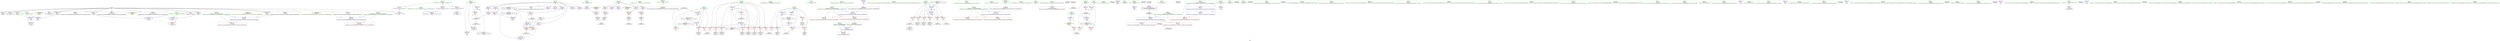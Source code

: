 digraph "SVFG" {
	label="SVFG";

	Node0x5588e68b7b00 [shape=record,color=grey,label="{NodeID: 0\nNullPtr}"];
	Node0x5588e68b7b00 -> Node0x5588e68da860[style=solid];
	Node0x5588e68b7b00 -> Node0x5588e68da960[style=solid];
	Node0x5588e68b7b00 -> Node0x5588e68daa30[style=solid];
	Node0x5588e68b7b00 -> Node0x5588e68dab00[style=solid];
	Node0x5588e68b7b00 -> Node0x5588e68dabd0[style=solid];
	Node0x5588e68b7b00 -> Node0x5588e68daca0[style=solid];
	Node0x5588e68b7b00 -> Node0x5588e68dad70[style=solid];
	Node0x5588e68b7b00 -> Node0x5588e68dae40[style=solid];
	Node0x5588e68b7b00 -> Node0x5588e68daf10[style=solid];
	Node0x5588e68b7b00 -> Node0x5588e68dafe0[style=solid];
	Node0x5588e68b7b00 -> Node0x5588e68db0b0[style=solid];
	Node0x5588e68b7b00 -> Node0x5588e68db180[style=solid];
	Node0x5588e68b7b00 -> Node0x5588e68db250[style=solid];
	Node0x5588e68b7b00 -> Node0x5588e68db320[style=solid];
	Node0x5588e68b7b00 -> Node0x5588e68e1880[style=solid];
	Node0x5588e68dbd40 [shape=record,color=blue,label="{NodeID: 194\n65\<--16\nans\<--\nmain\n}"];
	Node0x5588e68dbd40 -> Node0x5588e68df400[style=dashed];
	Node0x5588e68dbd40 -> Node0x5588e68df4d0[style=dashed];
	Node0x5588e68dbd40 -> Node0x5588e68dc490[style=dashed];
	Node0x5588e68dbd40 -> Node0x5588e68f9330[style=dashed];
	Node0x5588e68d84b0 [shape=record,color=purple,label="{NodeID: 111\n159\<--8\narrayidx25\<--text\nmain\n}"];
	Node0x5588e68d84b0 -> Node0x5588e68e0850[style=solid];
	Node0x5588e68d6ff0 [shape=record,color=green,label="{NodeID: 28\n36\<--37\n__cxx_global_var_init\<--__cxx_global_var_init_field_insensitive\n}"];
	Node0x5588e68e1bb0 [shape=record,color=black,label="{NodeID: 388\n322 = PHI(81, )\n0th arg _ZStplIcSt11char_traitsIcESaIcEENSt7__cxx1112basic_stringIT_T0_T1_EEPKS5_RKS8_ }"];
	Node0x5588e68e9e70 [shape=record,color=grey,label="{NodeID: 305\n189 = Binary(188, 89, )\n}"];
	Node0x5588e68e9e70 -> Node0x5588e68dc220[style=solid];
	Node0x5588e68def20 [shape=record,color=red,label="{NodeID: 139\n110\<--18\n\<--L\nmain\n}"];
	Node0x5588e68def20 -> Node0x5588e68e99f0[style=solid];
	Node0x5588e68d98b0 [shape=record,color=green,label="{NodeID: 56\n279\<--280\n_ZNSolsEPFRSoS_E\<--_ZNSolsEPFRSoS_E_field_insensitive\n}"];
	Node0x5588e68f9830 [shape=record,color=black,label="{NodeID: 333\nMR_12V_2 = PHI(MR_12V_4, MR_12V_1, )\npts\{68 \}\n}"];
	Node0x5588e68f9830 -> Node0x5588e68dbe10[style=dashed];
	Node0x5588e68e05e0 [shape=record,color=red,label="{NodeID: 167\n105\<--104\n\<--arrayidx3\nmain\n}"];
	Node0x5588e68e05e0 -> Node0x5588e68db930[style=solid];
	Node0x5588e68db180 [shape=record,color=black,label="{NodeID: 84\n371\<--3\n\<--dummyVal\n_ZStplIcSt11char_traitsIcESaIcEENSt7__cxx1112basic_stringIT_T0_T1_EEPKS5_RKS8_\n}"];
	Node0x5588e68db180 -> Node0x5588e68e3eb0[style=solid];
	Node0x5588e68bcf30 [shape=record,color=green,label="{NodeID: 1\n7\<--1\n__dso_handle\<--dummyObj\nGlob }"];
	Node0x5588e68dbe10 [shape=record,color=blue,label="{NodeID: 195\n67\<--16\ni\<--\nmain\n}"];
	Node0x5588e68dbe10 -> Node0x5588e68df5a0[style=dashed];
	Node0x5588e68dbe10 -> Node0x5588e68df670[style=dashed];
	Node0x5588e68dbe10 -> Node0x5588e68df740[style=dashed];
	Node0x5588e68dbe10 -> Node0x5588e68df810[style=dashed];
	Node0x5588e68dbe10 -> Node0x5588e68df8e0[style=dashed];
	Node0x5588e68dbe10 -> Node0x5588e68df9b0[style=dashed];
	Node0x5588e68dbe10 -> Node0x5588e68dfa80[style=dashed];
	Node0x5588e68dbe10 -> Node0x5588e68dfb50[style=dashed];
	Node0x5588e68dbe10 -> Node0x5588e68dfc20[style=dashed];
	Node0x5588e68dbe10 -> Node0x5588e68dc560[style=dashed];
	Node0x5588e68dbe10 -> Node0x5588e68f9830[style=dashed];
	Node0x5588e68d8580 [shape=record,color=purple,label="{NodeID: 112\n98\<--10\narrayidx\<--str\nmain\n}"];
	Node0x5588e68d7080 [shape=record,color=green,label="{NodeID: 29\n40\<--41\n_ZNSt8ios_base4InitC1Ev\<--_ZNSt8ios_base4InitC1Ev_field_insensitive\n}"];
	Node0x5588e68e1fc0 [shape=record,color=black,label="{NodeID: 389\n323 = PHI(241, )\n1st arg _ZStplIcSt11char_traitsIcESaIcEENSt7__cxx1112basic_stringIT_T0_T1_EEPKS5_RKS8_ }"];
	Node0x5588e68e1fc0 -> Node0x5588e68dca40[style=solid];
	Node0x5588e68e9ff0 [shape=record,color=grey,label="{NodeID: 306\n168 = cmp(166, 167, )\n}"];
	Node0x5588e68deff0 [shape=record,color=red,label="{NodeID: 140\n113\<--18\n\<--L\nmain\n}"];
	Node0x5588e68deff0 -> Node0x5588e68dba00[style=solid];
	Node0x5588e68d99b0 [shape=record,color=green,label="{NodeID: 57\n283\<--284\n_ZNSt7__cxx1119basic_ostringstreamIcSt11char_traitsIcESaIcEED1Ev\<--_ZNSt7__cxx1119basic_ostringstreamIcSt11char_traitsIcESaIcEED1Ev_field_insensitive\n}"];
	Node0x5588e68fa540 [shape=record,color=black,label="{NodeID: 334\nMR_14V_2 = PHI(MR_14V_3, MR_14V_1, )\npts\{70 \}\n}"];
	Node0x5588e68fa540 -> Node0x5588e68dbfb0[style=dashed];
	Node0x5588e68fa540 -> Node0x5588e68fa540[style=dashed];
	Node0x5588e68e06b0 [shape=record,color=red,label="{NodeID: 168\n135\<--134\n\<--arrayidx12\nmain\n}"];
	Node0x5588e68e06b0 -> Node0x5588e68d88a0[style=solid];
	Node0x5588e68db250 [shape=record,color=black,label="{NodeID: 85\n380\<--3\nlpad.val\<--dummyVal\n_ZStplIcSt11char_traitsIcESaIcEENSt7__cxx1112basic_stringIT_T0_T1_EEPKS5_RKS8_\n}"];
	Node0x5588e68bcfc0 [shape=record,color=green,label="{NodeID: 2\n16\<--1\n\<--dummyObj\nCan only get source location for instruction, argument, global var or function.}"];
	Node0x5588e68dbee0 [shape=record,color=blue,label="{NodeID: 196\n143\<--89\narrayidx17\<--\nmain\n}"];
	Node0x5588e68dbee0 -> Node0x5588e68f7030[style=dashed];
	Node0x5588e68d8650 [shape=record,color=purple,label="{NodeID: 113\n104\<--10\narrayidx3\<--str\nmain\n}"];
	Node0x5588e68d8650 -> Node0x5588e68e05e0[style=solid];
	Node0x5588e68d7110 [shape=record,color=green,label="{NodeID: 30\n46\<--47\n__cxa_atexit\<--__cxa_atexit_field_insensitive\n}"];
	Node0x5588e68e20d0 [shape=record,color=black,label="{NodeID: 390\n324 = PHI(79, )\n2nd arg _ZStplIcSt11char_traitsIcESaIcEENSt7__cxx1112basic_stringIT_T0_T1_EEPKS5_RKS8_ }"];
	Node0x5588e68e20d0 -> Node0x5588e68dcb10[style=solid];
	Node0x5588e68ea170 [shape=record,color=grey,label="{NodeID: 307\n130 = cmp(128, 129, )\n}"];
	Node0x5588e68df0c0 [shape=record,color=red,label="{NodeID: 141\n129\<--18\n\<--L\nmain\n}"];
	Node0x5588e68df0c0 -> Node0x5588e68ea170[style=solid];
	Node0x5588e68d9ab0 [shape=record,color=green,label="{NodeID: 58\n312\<--313\n__gxx_personality_v0\<--__gxx_personality_v0_field_insensitive\n}"];
	Node0x5588e68fa630 [shape=record,color=black,label="{NodeID: 335\nMR_16V_2 = PHI(MR_16V_3, MR_16V_1, )\npts\{72 \}\n}"];
	Node0x5588e68fa630 -> Node0x5588e68f6b30[style=dashed];
	Node0x5588e68fa630 -> Node0x5588e68fa630[style=dashed];
	Node0x5588e68e0780 [shape=record,color=red,label="{NodeID: 169\n155\<--154\n\<--arrayidx22\nmain\n}"];
	Node0x5588e68e0780 -> Node0x5588e68d8b10[style=solid];
	Node0x5588e68db320 [shape=record,color=black,label="{NodeID: 86\n381\<--3\nlpad.val6\<--dummyVal\n_ZStplIcSt11char_traitsIcESaIcEENSt7__cxx1112basic_stringIT_T0_T1_EEPKS5_RKS8_\n}"];
	Node0x5588e68bd050 [shape=record,color=green,label="{NodeID: 3\n20\<--1\n.str\<--dummyObj\nGlob }"];
	Node0x5588e68dbfb0 [shape=record,color=blue,label="{NodeID: 197\n69\<--89\nj\<--\nmain\n}"];
	Node0x5588e68dbfb0 -> Node0x5588e68dfcf0[style=dashed];
	Node0x5588e68dbfb0 -> Node0x5588e68dfdc0[style=dashed];
	Node0x5588e68dbfb0 -> Node0x5588e68dfe90[style=dashed];
	Node0x5588e68dbfb0 -> Node0x5588e68dff60[style=dashed];
	Node0x5588e68dbfb0 -> Node0x5588e68e0030[style=dashed];
	Node0x5588e68dbfb0 -> Node0x5588e68e0100[style=dashed];
	Node0x5588e68dbfb0 -> Node0x5588e68dbfb0[style=dashed];
	Node0x5588e68dbfb0 -> Node0x5588e68dc3c0[style=dashed];
	Node0x5588e68dbfb0 -> Node0x5588e68fa540[style=dashed];
	Node0x5588e68d8720 [shape=record,color=purple,label="{NodeID: 114\n115\<--10\narrayidx6\<--str\nmain\n}"];
	Node0x5588e68d71a0 [shape=record,color=green,label="{NodeID: 31\n45\<--51\n_ZNSt8ios_base4InitD1Ev\<--_ZNSt8ios_base4InitD1Ev_field_insensitive\n}"];
	Node0x5588e68d71a0 -> Node0x5588e68db5c0[style=solid];
	Node0x5588e68e2900 [shape=record,color=black,label="{NodeID: 391\n85 = PHI()\n}"];
	Node0x5588e68ea2f0 [shape=record,color=grey,label="{NodeID: 308\n238 = cmp(235, 239, )\n}"];
	Node0x5588e68df190 [shape=record,color=red,label="{NodeID: 142\n91\<--63\n\<--t\nmain\n}"];
	Node0x5588e68df190 -> Node0x5588e68ea5f0[style=solid];
	Node0x5588e68d9bb0 [shape=record,color=green,label="{NodeID: 59\n325\<--326\n__lhs.addr\<--__lhs.addr_field_insensitive\n_ZStplIcSt11char_traitsIcESaIcEENSt7__cxx1112basic_stringIT_T0_T1_EEPKS5_RKS8_\n}"];
	Node0x5588e68d9bb0 -> Node0x5588e68e0c60[style=solid];
	Node0x5588e68d9bb0 -> Node0x5588e68e0d30[style=solid];
	Node0x5588e68d9bb0 -> Node0x5588e68dca40[style=solid];
	Node0x5588e68fab30 [shape=record,color=black,label="{NodeID: 336\nMR_26V_2 = PHI(MR_26V_3, MR_26V_1, )\npts\{140000 \}\n}"];
	Node0x5588e68fab30 -> Node0x5588e68dbee0[style=dashed];
	Node0x5588e68fab30 -> Node0x5588e68f7030[style=dashed];
	Node0x5588e68fab30 -> Node0x5588e68fab30[style=dashed];
	Node0x5588e68e0850 [shape=record,color=red,label="{NodeID: 170\n160\<--159\n\<--arrayidx25\nmain\n}"];
	Node0x5588e68e0850 -> Node0x5588e68d8cb0[style=solid];
	Node0x5588e68db3f0 [shape=record,color=black,label="{NodeID: 87\n13\<--12\n\<--dp\nCan only get source location for instruction, argument, global var or function.}"];
	Node0x5588e68bd0e0 [shape=record,color=green,label="{NodeID: 4\n22\<--1\n.str.1\<--dummyObj\nGlob }"];
	Node0x5588e68dc080 [shape=record,color=blue,label="{NodeID: 198\n71\<--16\nk\<--\nmain\n}"];
	Node0x5588e68dc080 -> Node0x5588e68e01d0[style=dashed];
	Node0x5588e68dc080 -> Node0x5588e68e02a0[style=dashed];
	Node0x5588e68dc080 -> Node0x5588e68e0370[style=dashed];
	Node0x5588e68dc080 -> Node0x5588e68dc220[style=dashed];
	Node0x5588e68dc080 -> Node0x5588e68f6b30[style=dashed];
	Node0x5588e68ddbc0 [shape=record,color=purple,label="{NodeID: 115\n134\<--10\narrayidx12\<--str\nmain\n}"];
	Node0x5588e68ddbc0 -> Node0x5588e68e06b0[style=solid];
	Node0x5588e68d72a0 [shape=record,color=green,label="{NodeID: 32\n58\<--59\nmain\<--main_field_insensitive\n}"];
	Node0x5588e68e2a00 [shape=record,color=black,label="{NodeID: 392\n117 = PHI()\n}"];
	Node0x5588e68ea470 [shape=record,color=grey,label="{NodeID: 309\n137 = cmp(136, 138, )\n}"];
	Node0x5588e68df260 [shape=record,color=red,label="{NodeID: 143\n269\<--63\n\<--t\nmain\n}"];
	Node0x5588e68d9c80 [shape=record,color=green,label="{NodeID: 60\n327\<--328\n__rhs.addr\<--__rhs.addr_field_insensitive\n_ZStplIcSt11char_traitsIcESaIcEENSt7__cxx1112basic_stringIT_T0_T1_EEPKS5_RKS8_\n}"];
	Node0x5588e68d9c80 -> Node0x5588e68e0e00[style=solid];
	Node0x5588e68d9c80 -> Node0x5588e68e0ed0[style=solid];
	Node0x5588e68d9c80 -> Node0x5588e68dcb10[style=solid];
	Node0x5588e68fb030 [shape=record,color=yellow,style=double,label="{NodeID: 337\n2V_1 = ENCHI(MR_2V_0)\npts\{17 \}\nFun[main]}"];
	Node0x5588e68fb030 -> Node0x5588e68decb0[style=dashed];
	Node0x5588e68e0920 [shape=record,color=red,label="{NodeID: 171\n177\<--176\n\<--arrayidx35\nmain\n}"];
	Node0x5588e68e0920 -> Node0x5588e68e9b70[style=solid];
	Node0x5588e68db4f0 [shape=record,color=black,label="{NodeID: 88\n60\<--16\nmain_ret\<--\nmain\n}"];
	Node0x5588e68bc6e0 [shape=record,color=green,label="{NodeID: 5\n24\<--1\n.str.2\<--dummyObj\nGlob }"];
	Node0x5588e68dc150 [shape=record,color=blue,label="{NodeID: 199\n183\<--185\narrayidx39\<--add\nmain\n}"];
	Node0x5588e68dc150 -> Node0x5588e68e0920[style=dashed];
	Node0x5588e68dc150 -> Node0x5588e68e09f0[style=dashed];
	Node0x5588e68dc150 -> Node0x5588e68e0ac0[style=dashed];
	Node0x5588e68dc150 -> Node0x5588e68dc150[style=dashed];
	Node0x5588e68dc150 -> Node0x5588e68dc2f0[style=dashed];
	Node0x5588e68ddc50 [shape=record,color=purple,label="{NodeID: 116\n154\<--10\narrayidx22\<--str\nmain\n}"];
	Node0x5588e68ddc50 -> Node0x5588e68e0780[style=solid];
	Node0x5588e68d73a0 [shape=record,color=green,label="{NodeID: 33\n61\<--62\nretval\<--retval_field_insensitive\nmain\n}"];
	Node0x5588e68d73a0 -> Node0x5588e68e1980[style=solid];
	Node0x5588e68e2b00 [shape=record,color=black,label="{NodeID: 393\n43 = PHI()\n}"];
	Node0x5588e68ea5f0 [shape=record,color=grey,label="{NodeID: 310\n93 = cmp(91, 92, )\n}"];
	Node0x5588e68df330 [shape=record,color=red,label="{NodeID: 144\n286\<--63\n\<--t\nmain\n}"];
	Node0x5588e68df330 -> Node0x5588e68e93f0[style=solid];
	Node0x5588e68d9d50 [shape=record,color=green,label="{NodeID: 61\n329\<--330\n__len\<--__len_field_insensitive\n_ZStplIcSt11char_traitsIcESaIcEENSt7__cxx1112basic_stringIT_T0_T1_EEPKS5_RKS8_\n}"];
	Node0x5588e68d9d50 -> Node0x5588e68e0fa0[style=solid];
	Node0x5588e68d9d50 -> Node0x5588e68e1070[style=solid];
	Node0x5588e68d9d50 -> Node0x5588e68e3b70[style=solid];
	Node0x5588e68e09f0 [shape=record,color=red,label="{NodeID: 172\n184\<--183\n\<--arrayidx39\nmain\n}"];
	Node0x5588e68e09f0 -> Node0x5588e68e9b70[style=solid];
	Node0x5588e68db5c0 [shape=record,color=black,label="{NodeID: 89\n44\<--45\n\<--_ZNSt8ios_base4InitD1Ev\nCan only get source location for instruction, argument, global var or function.}"];
	Node0x5588e68bc770 [shape=record,color=green,label="{NodeID: 6\n26\<--1\n_ZSt4cout\<--dummyObj\nGlob }"];
	Node0x5588e68dc220 [shape=record,color=blue,label="{NodeID: 200\n71\<--189\nk\<--inc40\nmain\n}"];
	Node0x5588e68dc220 -> Node0x5588e68e01d0[style=dashed];
	Node0x5588e68dc220 -> Node0x5588e68e02a0[style=dashed];
	Node0x5588e68dc220 -> Node0x5588e68e0370[style=dashed];
	Node0x5588e68dc220 -> Node0x5588e68dc220[style=dashed];
	Node0x5588e68dc220 -> Node0x5588e68f6b30[style=dashed];
	Node0x5588e68ddce0 [shape=record,color=purple,label="{NodeID: 117\n142\<--12\narrayidx16\<--dp\nmain\n}"];
	Node0x5588e68d7470 [shape=record,color=green,label="{NodeID: 34\n63\<--64\nt\<--t_field_insensitive\nmain\n}"];
	Node0x5588e68d7470 -> Node0x5588e68df190[style=solid];
	Node0x5588e68d7470 -> Node0x5588e68df260[style=solid];
	Node0x5588e68d7470 -> Node0x5588e68df330[style=solid];
	Node0x5588e68d7470 -> Node0x5588e68e1a50[style=solid];
	Node0x5588e68d7470 -> Node0x5588e68dc970[style=solid];
	Node0x5588e68e2c00 [shape=record,color=black,label="{NodeID: 394\n100 = PHI()\n}"];
	Node0x5588e68ea770 [shape=record,color=grey,label="{NodeID: 311\n162 = cmp(156, 161, )\n}"];
	Node0x5588e68df400 [shape=record,color=red,label="{NodeID: 145\n208\<--65\n\<--ans\nmain\n}"];
	Node0x5588e68df400 -> Node0x5588e68e9570[style=solid];
	Node0x5588e68d9e20 [shape=record,color=green,label="{NodeID: 62\n331\<--332\nnrvo\<--nrvo_field_insensitive\n_ZStplIcSt11char_traitsIcESaIcEENSt7__cxx1112basic_stringIT_T0_T1_EEPKS5_RKS8_\n}"];
	Node0x5588e68d9e20 -> Node0x5588e68e1140[style=solid];
	Node0x5588e68d9e20 -> Node0x5588e68e3c40[style=solid];
	Node0x5588e68d9e20 -> Node0x5588e68e3d10[style=solid];
	Node0x5588e68e0ac0 [shape=record,color=red,label="{NodeID: 173\n198\<--197\n\<--arrayidx44\nmain\n}"];
	Node0x5588e68e0ac0 -> Node0x5588e68e9870[style=solid];
	Node0x5588e68db6c0 [shape=record,color=black,label="{NodeID: 90\n226\<--73\n\<--out\nmain\n}"];
	Node0x5588e68bc800 [shape=record,color=green,label="{NodeID: 7\n27\<--1\n.str.3\<--dummyObj\nGlob }"];
	Node0x5588e68dc2f0 [shape=record,color=blue,label="{NodeID: 201\n197\<--199\narrayidx44\<--rem\nmain\n}"];
	Node0x5588e68dc2f0 -> Node0x5588e68f7030[style=dashed];
	Node0x5588e68dddb0 [shape=record,color=purple,label="{NodeID: 118\n143\<--12\narrayidx17\<--dp\nmain\n}"];
	Node0x5588e68dddb0 -> Node0x5588e68dbee0[style=solid];
	Node0x5588e68d7540 [shape=record,color=green,label="{NodeID: 35\n65\<--66\nans\<--ans_field_insensitive\nmain\n}"];
	Node0x5588e68d7540 -> Node0x5588e68df400[style=solid];
	Node0x5588e68d7540 -> Node0x5588e68df4d0[style=solid];
	Node0x5588e68d7540 -> Node0x5588e68dbd40[style=solid];
	Node0x5588e68d7540 -> Node0x5588e68dc490[style=solid];
	Node0x5588e68e2d00 [shape=record,color=black,label="{NodeID: 395\n276 = PHI()\n}"];
	Node0x5588e68ea8f0 [shape=record,color=grey,label="{NodeID: 312\n107 = cmp(106, 108, )\n}"];
	Node0x5588e68df4d0 [shape=record,color=red,label="{NodeID: 146\n227\<--65\n\<--ans\nmain\n}"];
	Node0x5588e68d9ef0 [shape=record,color=green,label="{NodeID: 63\n333\<--334\nexn.slot\<--exn.slot_field_insensitive\n_ZStplIcSt11char_traitsIcESaIcEENSt7__cxx1112basic_stringIT_T0_T1_EEPKS5_RKS8_\n}"];
	Node0x5588e68d9ef0 -> Node0x5588e68e1210[style=solid];
	Node0x5588e68d9ef0 -> Node0x5588e68e3de0[style=solid];
	Node0x5588e68e0b90 [shape=record,color=red,label="{NodeID: 174\n213\<--212\n\<--arrayidx51\nmain\n}"];
	Node0x5588e68e0b90 -> Node0x5588e68e9570[style=solid];
	Node0x5588e68db790 [shape=record,color=black,label="{NodeID: 91\n97\<--96\nidxprom\<--\nmain\n}"];
	Node0x5588e68bc8c0 [shape=record,color=green,label="{NodeID: 8\n29\<--1\n.str.4\<--dummyObj\nGlob }"];
	Node0x5588e68dc3c0 [shape=record,color=blue,label="{NodeID: 202\n69\<--205\nj\<--inc47\nmain\n}"];
	Node0x5588e68dc3c0 -> Node0x5588e68dfcf0[style=dashed];
	Node0x5588e68dc3c0 -> Node0x5588e68dfdc0[style=dashed];
	Node0x5588e68dc3c0 -> Node0x5588e68dfe90[style=dashed];
	Node0x5588e68dc3c0 -> Node0x5588e68dff60[style=dashed];
	Node0x5588e68dc3c0 -> Node0x5588e68e0030[style=dashed];
	Node0x5588e68dc3c0 -> Node0x5588e68e0100[style=dashed];
	Node0x5588e68dc3c0 -> Node0x5588e68dbfb0[style=dashed];
	Node0x5588e68dc3c0 -> Node0x5588e68dc3c0[style=dashed];
	Node0x5588e68dc3c0 -> Node0x5588e68fa540[style=dashed];
	Node0x5588e68dde80 [shape=record,color=purple,label="{NodeID: 119\n172\<--12\narrayidx33\<--dp\nmain\n}"];
	Node0x5588e68d7610 [shape=record,color=green,label="{NodeID: 36\n67\<--68\ni\<--i_field_insensitive\nmain\n}"];
	Node0x5588e68d7610 -> Node0x5588e68df5a0[style=solid];
	Node0x5588e68d7610 -> Node0x5588e68df670[style=solid];
	Node0x5588e68d7610 -> Node0x5588e68df740[style=solid];
	Node0x5588e68d7610 -> Node0x5588e68df810[style=solid];
	Node0x5588e68d7610 -> Node0x5588e68df8e0[style=solid];
	Node0x5588e68d7610 -> Node0x5588e68df9b0[style=solid];
	Node0x5588e68d7610 -> Node0x5588e68dfa80[style=solid];
	Node0x5588e68d7610 -> Node0x5588e68dfb50[style=solid];
	Node0x5588e68d7610 -> Node0x5588e68dfc20[style=solid];
	Node0x5588e68d7610 -> Node0x5588e68dbe10[style=solid];
	Node0x5588e68d7610 -> Node0x5588e68dc560[style=solid];
	Node0x5588e68e2e00 [shape=record,color=black,label="{NodeID: 396\n357 = PHI()\n}"];
	Node0x5588e68eaa70 [shape=record,color=grey,label="{NodeID: 313\n149 = cmp(148, 150, )\n}"];
	Node0x5588e68df5a0 [shape=record,color=red,label="{NodeID: 147\n128\<--67\n\<--i\nmain\n}"];
	Node0x5588e68df5a0 -> Node0x5588e68ea170[style=solid];
	Node0x5588e68d9fc0 [shape=record,color=green,label="{NodeID: 64\n335\<--336\nehselector.slot\<--ehselector.slot_field_insensitive\n_ZStplIcSt11char_traitsIcESaIcEENSt7__cxx1112basic_stringIT_T0_T1_EEPKS5_RKS8_\n}"];
	Node0x5588e68d9fc0 -> Node0x5588e68e12e0[style=solid];
	Node0x5588e68d9fc0 -> Node0x5588e68e3eb0[style=solid];
	Node0x5588e68e0c60 [shape=record,color=red,label="{NodeID: 175\n339\<--325\n\<--__lhs.addr\n_ZStplIcSt11char_traitsIcESaIcEENSt7__cxx1112basic_stringIT_T0_T1_EEPKS5_RKS8_\n|{<s0>23}}"];
	Node0x5588e68e0c60:s0 -> Node0x5588e69091a0[style=solid,color=red];
	Node0x5588e68db860 [shape=record,color=black,label="{NodeID: 92\n103\<--102\nidxprom2\<--\nmain\n}"];
	Node0x5588e68bc980 [shape=record,color=green,label="{NodeID: 9\n32\<--1\n\<--dummyObj\nCan only get source location for instruction, argument, global var or function.}"];
	Node0x5588e68dc490 [shape=record,color=blue,label="{NodeID: 203\n65\<--215\nans\<--rem53\nmain\n}"];
	Node0x5588e68dc490 -> Node0x5588e68df400[style=dashed];
	Node0x5588e68dc490 -> Node0x5588e68df4d0[style=dashed];
	Node0x5588e68dc490 -> Node0x5588e68dc490[style=dashed];
	Node0x5588e68dc490 -> Node0x5588e68f9330[style=dashed];
	Node0x5588e68ddf50 [shape=record,color=purple,label="{NodeID: 120\n176\<--12\narrayidx35\<--dp\nmain\n}"];
	Node0x5588e68ddf50 -> Node0x5588e68e0920[style=solid];
	Node0x5588e68d76e0 [shape=record,color=green,label="{NodeID: 37\n69\<--70\nj\<--j_field_insensitive\nmain\n}"];
	Node0x5588e68d76e0 -> Node0x5588e68dfcf0[style=solid];
	Node0x5588e68d76e0 -> Node0x5588e68dfdc0[style=solid];
	Node0x5588e68d76e0 -> Node0x5588e68dfe90[style=solid];
	Node0x5588e68d76e0 -> Node0x5588e68dff60[style=solid];
	Node0x5588e68d76e0 -> Node0x5588e68e0030[style=solid];
	Node0x5588e68d76e0 -> Node0x5588e68e0100[style=solid];
	Node0x5588e68d76e0 -> Node0x5588e68dbfb0[style=solid];
	Node0x5588e68d76e0 -> Node0x5588e68dc3c0[style=solid];
	Node0x5588e68e2f00 [shape=record,color=black,label="{NodeID: 397\n228 = PHI()\n}"];
	Node0x5588e68df670 [shape=record,color=red,label="{NodeID: 148\n132\<--67\n\<--i\nmain\n}"];
	Node0x5588e68df670 -> Node0x5588e68dbad0[style=solid];
	Node0x5588e68da090 [shape=record,color=green,label="{NodeID: 65\n341\<--342\n_ZNSt11char_traitsIcE6lengthEPKc\<--_ZNSt11char_traitsIcE6lengthEPKc_field_insensitive\n}"];
	Node0x5588e68e0d30 [shape=record,color=red,label="{NodeID: 176\n355\<--325\n\<--__lhs.addr\n_ZStplIcSt11char_traitsIcESaIcEENSt7__cxx1112basic_stringIT_T0_T1_EEPKS5_RKS8_\n}"];
	Node0x5588e68db930 [shape=record,color=black,label="{NodeID: 93\n106\<--105\nconv\<--\nmain\n}"];
	Node0x5588e68db930 -> Node0x5588e68ea8f0[style=solid];
	Node0x5588e68bca40 [shape=record,color=green,label="{NodeID: 10\n89\<--1\n\<--dummyObj\nCan only get source location for instruction, argument, global var or function.}"];
	Node0x5588e68dc560 [shape=record,color=blue,label="{NodeID: 204\n67\<--219\ni\<--inc55\nmain\n}"];
	Node0x5588e68dc560 -> Node0x5588e68df5a0[style=dashed];
	Node0x5588e68dc560 -> Node0x5588e68df670[style=dashed];
	Node0x5588e68dc560 -> Node0x5588e68df740[style=dashed];
	Node0x5588e68dc560 -> Node0x5588e68df810[style=dashed];
	Node0x5588e68dc560 -> Node0x5588e68df8e0[style=dashed];
	Node0x5588e68dc560 -> Node0x5588e68df9b0[style=dashed];
	Node0x5588e68dc560 -> Node0x5588e68dfa80[style=dashed];
	Node0x5588e68dc560 -> Node0x5588e68dfb50[style=dashed];
	Node0x5588e68dc560 -> Node0x5588e68dfc20[style=dashed];
	Node0x5588e68dc560 -> Node0x5588e68dc560[style=dashed];
	Node0x5588e68dc560 -> Node0x5588e68f9830[style=dashed];
	Node0x5588e68de020 [shape=record,color=purple,label="{NodeID: 121\n180\<--12\narrayidx37\<--dp\nmain\n}"];
	Node0x5588e68d77b0 [shape=record,color=green,label="{NodeID: 38\n71\<--72\nk\<--k_field_insensitive\nmain\n}"];
	Node0x5588e68d77b0 -> Node0x5588e68e01d0[style=solid];
	Node0x5588e68d77b0 -> Node0x5588e68e02a0[style=solid];
	Node0x5588e68d77b0 -> Node0x5588e68e0370[style=solid];
	Node0x5588e68d77b0 -> Node0x5588e68dc080[style=solid];
	Node0x5588e68d77b0 -> Node0x5588e68dc220[style=solid];
	Node0x5588e68df740 [shape=record,color=red,label="{NodeID: 149\n140\<--67\n\<--i\nmain\n}"];
	Node0x5588e68df740 -> Node0x5588e68d8970[style=solid];
	Node0x5588e68da190 [shape=record,color=green,label="{NodeID: 66\n346\<--347\n_ZNSt7__cxx1112basic_stringIcSt11char_traitsIcESaIcEEC1Ev\<--_ZNSt7__cxx1112basic_stringIcSt11char_traitsIcESaIcEEC1Ev_field_insensitive\n}"];
	Node0x5588e68e0e00 [shape=record,color=red,label="{NodeID: 177\n349\<--327\n\<--__rhs.addr\n_ZStplIcSt11char_traitsIcESaIcEENSt7__cxx1112basic_stringIT_T0_T1_EEPKS5_RKS8_\n}"];
	Node0x5588e68dba00 [shape=record,color=black,label="{NodeID: 94\n114\<--113\nidxprom5\<--\nmain\n}"];
	Node0x5588e68bcb40 [shape=record,color=green,label="{NodeID: 11\n108\<--1\n\<--dummyObj\nCan only get source location for instruction, argument, global var or function.}"];
	Node0x5588e68dc630 [shape=record,color=blue,label="{NodeID: 205\n75\<--253\nexn.slot\<--\nmain\n}"];
	Node0x5588e68dc630 -> Node0x5588e68e0440[style=dashed];
	Node0x5588e68de0f0 [shape=record,color=purple,label="{NodeID: 122\n183\<--12\narrayidx39\<--dp\nmain\n}"];
	Node0x5588e68de0f0 -> Node0x5588e68e09f0[style=solid];
	Node0x5588e68de0f0 -> Node0x5588e68dc150[style=solid];
	Node0x5588e68d7880 [shape=record,color=green,label="{NodeID: 39\n73\<--74\nout\<--out_field_insensitive\nmain\n}"];
	Node0x5588e68d7880 -> Node0x5588e68db6c0[style=solid];
	Node0x5588e68df810 [shape=record,color=red,label="{NodeID: 150\n152\<--67\n\<--i\nmain\n}"];
	Node0x5588e68df810 -> Node0x5588e68d8a40[style=solid];
	Node0x5588e68da290 [shape=record,color=green,label="{NodeID: 67\n353\<--354\n_ZNSt7__cxx1112basic_stringIcSt11char_traitsIcESaIcEE7reserveEm\<--_ZNSt7__cxx1112basic_stringIcSt11char_traitsIcESaIcEE7reserveEm_field_insensitive\n}"];
	Node0x5588e68e0ed0 [shape=record,color=red,label="{NodeID: 178\n360\<--327\n\<--__rhs.addr\n_ZStplIcSt11char_traitsIcESaIcEENSt7__cxx1112basic_stringIT_T0_T1_EEPKS5_RKS8_\n}"];
	Node0x5588e68dbad0 [shape=record,color=black,label="{NodeID: 95\n133\<--132\nidxprom11\<--\nmain\n}"];
	Node0x5588e68c88f0 [shape=record,color=green,label="{NodeID: 12\n120\<--1\n\<--dummyObj\nCan only get source location for instruction, argument, global var or function.}"];
	Node0x5588e68dc700 [shape=record,color=blue,label="{NodeID: 206\n77\<--255\nehselector.slot\<--\nmain\n}"];
	Node0x5588e68dc700 -> Node0x5588e68e0510[style=dashed];
	Node0x5588e68de1c0 [shape=record,color=purple,label="{NodeID: 123\n194\<--12\narrayidx42\<--dp\nmain\n}"];
	Node0x5588e68d7950 [shape=record,color=green,label="{NodeID: 40\n75\<--76\nexn.slot\<--exn.slot_field_insensitive\nmain\n}"];
	Node0x5588e68d7950 -> Node0x5588e68e0440[style=solid];
	Node0x5588e68d7950 -> Node0x5588e68dc630[style=solid];
	Node0x5588e68d7950 -> Node0x5588e68dc7d0[style=solid];
	Node0x5588e68df8e0 [shape=record,color=red,label="{NodeID: 151\n167\<--67\n\<--i\nmain\n}"];
	Node0x5588e68df8e0 -> Node0x5588e68e9ff0[style=solid];
	Node0x5588e68da390 [shape=record,color=green,label="{NodeID: 68\n358\<--359\n_ZNSt7__cxx1112basic_stringIcSt11char_traitsIcESaIcEE6appendEPKcm\<--_ZNSt7__cxx1112basic_stringIcSt11char_traitsIcESaIcEE6appendEPKcm_field_insensitive\n}"];
	Node0x5588e68fc170 [shape=record,color=yellow,style=double,label="{NodeID: 345\n18V_1 = ENCHI(MR_18V_0)\npts\{76 \}\nFun[main]}"];
	Node0x5588e68fc170 -> Node0x5588e68dc630[style=dashed];
	Node0x5588e68fc170 -> Node0x5588e68dc7d0[style=dashed];
	Node0x5588e68e0fa0 [shape=record,color=red,label="{NodeID: 179\n348\<--329\n\<--__len\n_ZStplIcSt11char_traitsIcESaIcEENSt7__cxx1112basic_stringIT_T0_T1_EEPKS5_RKS8_\n}"];
	Node0x5588e68e0fa0 -> Node0x5588e68e9cf0[style=solid];
	Node0x5588e68d88a0 [shape=record,color=black,label="{NodeID: 96\n136\<--135\nconv13\<--\nmain\n}"];
	Node0x5588e68d88a0 -> Node0x5588e68ea470[style=solid];
	Node0x5588e68c89b0 [shape=record,color=green,label="{NodeID: 13\n121\<--1\n\<--dummyObj\nCan only get source location for instruction, argument, global var or function.}"];
	Node0x5588e68dc7d0 [shape=record,color=blue,label="{NodeID: 207\n75\<--259\nexn.slot\<--\nmain\n}"];
	Node0x5588e68dc7d0 -> Node0x5588e68e0440[style=dashed];
	Node0x5588e68de290 [shape=record,color=purple,label="{NodeID: 124\n197\<--12\narrayidx44\<--dp\nmain\n}"];
	Node0x5588e68de290 -> Node0x5588e68e0ac0[style=solid];
	Node0x5588e68de290 -> Node0x5588e68dc2f0[style=solid];
	Node0x5588e68d7a20 [shape=record,color=green,label="{NodeID: 41\n77\<--78\nehselector.slot\<--ehselector.slot_field_insensitive\nmain\n}"];
	Node0x5588e68d7a20 -> Node0x5588e68e0510[style=solid];
	Node0x5588e68d7a20 -> Node0x5588e68dc700[style=solid];
	Node0x5588e68d7a20 -> Node0x5588e68dc8a0[style=solid];
	Node0x5588e68df9b0 [shape=record,color=red,label="{NodeID: 152\n178\<--67\n\<--i\nmain\n}"];
	Node0x5588e68df9b0 -> Node0x5588e68d8f20[style=solid];
	Node0x5588e68da490 [shape=record,color=green,label="{NodeID: 69\n362\<--363\n_ZNSt7__cxx1112basic_stringIcSt11char_traitsIcESaIcEE6appendERKS4_\<--_ZNSt7__cxx1112basic_stringIcSt11char_traitsIcESaIcEE6appendERKS4__field_insensitive\n}"];
	Node0x5588e68fc250 [shape=record,color=yellow,style=double,label="{NodeID: 346\n20V_1 = ENCHI(MR_20V_0)\npts\{78 \}\nFun[main]}"];
	Node0x5588e68fc250 -> Node0x5588e68dc700[style=dashed];
	Node0x5588e68fc250 -> Node0x5588e68dc8a0[style=dashed];
	Node0x5588e68e1070 [shape=record,color=red,label="{NodeID: 180\n356\<--329\n\<--__len\n_ZStplIcSt11char_traitsIcESaIcEENSt7__cxx1112basic_stringIT_T0_T1_EEPKS5_RKS8_\n}"];
	Node0x5588e68d8970 [shape=record,color=black,label="{NodeID: 97\n141\<--140\nidxprom15\<--\nmain\n}"];
	Node0x5588e68c8ab0 [shape=record,color=green,label="{NodeID: 14\n122\<--1\n\<--dummyObj\nCan only get source location for instruction, argument, global var or function.}"];
	Node0x5588e68dc8a0 [shape=record,color=blue,label="{NodeID: 208\n77\<--261\nehselector.slot\<--\nmain\n}"];
	Node0x5588e68dc8a0 -> Node0x5588e68e0510[style=dashed];
	Node0x5588e68de360 [shape=record,color=purple,label="{NodeID: 125\n211\<--12\narrayidx50\<--dp\nmain\n}"];
	Node0x5588e68d7af0 [shape=record,color=green,label="{NodeID: 42\n79\<--80\ns\<--s_field_insensitive\nmain\n|{<s0>11}}"];
	Node0x5588e68d7af0:s0 -> Node0x5588e68e20d0[style=solid,color=red];
	Node0x5588e68dfa80 [shape=record,color=red,label="{NodeID: 153\n192\<--67\n\<--i\nmain\n}"];
	Node0x5588e68dfa80 -> Node0x5588e68d80a0[style=solid];
	Node0x5588e68da590 [shape=record,color=green,label="{NodeID: 70\n403\<--404\n__s.addr\<--__s.addr_field_insensitive\n_ZNSt11char_traitsIcE6lengthEPKc\n}"];
	Node0x5588e68da590 -> Node0x5588e68e13b0[style=solid];
	Node0x5588e68da590 -> Node0x5588e68e3f80[style=solid];
	Node0x5588e68fc330 [shape=record,color=yellow,style=double,label="{NodeID: 347\n22V_1 = ENCHI(MR_22V_0)\npts\{90000 \}\nFun[main]}"];
	Node0x5588e68fc330 -> Node0x5588e68e0850[style=dashed];
	Node0x5588e68e1140 [shape=record,color=red,label="{NodeID: 181\n366\<--331\nnrvo.val\<--nrvo\n_ZStplIcSt11char_traitsIcESaIcEENSt7__cxx1112basic_stringIT_T0_T1_EEPKS5_RKS8_\n}"];
	Node0x5588e68d8a40 [shape=record,color=black,label="{NodeID: 98\n153\<--152\nidxprom21\<--\nmain\n}"];
	Node0x5588e68c8bb0 [shape=record,color=green,label="{NodeID: 15\n138\<--1\n\<--dummyObj\nCan only get source location for instruction, argument, global var or function.}"];
	Node0x5588e68dc970 [shape=record,color=blue,label="{NodeID: 209\n63\<--287\nt\<--inc78\nmain\n}"];
	Node0x5588e68dc970 -> Node0x5588e68f8e30[style=dashed];
	Node0x5588e68de430 [shape=record,color=purple,label="{NodeID: 126\n212\<--12\narrayidx51\<--dp\nmain\n}"];
	Node0x5588e68de430 -> Node0x5588e68e0b90[style=solid];
	Node0x5588e68d7bc0 [shape=record,color=green,label="{NodeID: 43\n81\<--82\nref.tmp\<--ref.tmp_field_insensitive\nmain\n|{<s0>11}}"];
	Node0x5588e68d7bc0:s0 -> Node0x5588e68e1bb0[style=solid,color=red];
	Node0x5588e68dfb50 [shape=record,color=red,label="{NodeID: 154\n209\<--67\n\<--i\nmain\n}"];
	Node0x5588e68dfb50 -> Node0x5588e68d8240[style=solid];
	Node0x5588e68da660 [shape=record,color=green,label="{NodeID: 71\n408\<--409\nstrlen\<--strlen_field_insensitive\n}"];
	Node0x5588e68fc410 [shape=record,color=yellow,style=double,label="{NodeID: 348\n24V_1 = ENCHI(MR_24V_0)\npts\{110000 \}\nFun[main]}"];
	Node0x5588e68fc410 -> Node0x5588e68e05e0[style=dashed];
	Node0x5588e68fc410 -> Node0x5588e68e06b0[style=dashed];
	Node0x5588e68fc410 -> Node0x5588e68e0780[style=dashed];
	Node0x5588e68e1210 [shape=record,color=red,label="{NodeID: 182\n378\<--333\nexn\<--exn.slot\n_ZStplIcSt11char_traitsIcESaIcEENSt7__cxx1112basic_stringIT_T0_T1_EEPKS5_RKS8_\n}"];
	Node0x5588e68d8b10 [shape=record,color=black,label="{NodeID: 99\n156\<--155\nconv23\<--\nmain\n}"];
	Node0x5588e68d8b10 -> Node0x5588e68ea770[style=solid];
	Node0x5588e68c8cb0 [shape=record,color=green,label="{NodeID: 16\n150\<--1\n\<--dummyObj\nCan only get source location for instruction, argument, global var or function.}"];
	Node0x5588e68dca40 [shape=record,color=blue,label="{NodeID: 210\n325\<--323\n__lhs.addr\<--__lhs\n_ZStplIcSt11char_traitsIcESaIcEENSt7__cxx1112basic_stringIT_T0_T1_EEPKS5_RKS8_\n}"];
	Node0x5588e68dca40 -> Node0x5588e68e0c60[style=dashed];
	Node0x5588e68dca40 -> Node0x5588e68e0d30[style=dashed];
	Node0x5588e68de500 [shape=record,color=purple,label="{NodeID: 127\n84\<--20\n\<--.str\nmain\n}"];
	Node0x5588e68d7c90 [shape=record,color=green,label="{NodeID: 44\n86\<--87\nscanf\<--scanf_field_insensitive\n}"];
	Node0x5588e68dfc20 [shape=record,color=red,label="{NodeID: 155\n218\<--67\n\<--i\nmain\n}"];
	Node0x5588e68dfc20 -> Node0x5588e68e90f0[style=solid];
	Node0x5588e68da760 [shape=record,color=green,label="{NodeID: 72\n33\<--425\n_GLOBAL__sub_I_wcao_2_1.cpp\<--_GLOBAL__sub_I_wcao_2_1.cpp_field_insensitive\n}"];
	Node0x5588e68da760 -> Node0x5588e68e1780[style=solid];
	Node0x5588e68e12e0 [shape=record,color=red,label="{NodeID: 183\n379\<--335\nsel\<--ehselector.slot\n_ZStplIcSt11char_traitsIcESaIcEENSt7__cxx1112basic_stringIT_T0_T1_EEPKS5_RKS8_\n}"];
	Node0x5588e68d8be0 [shape=record,color=black,label="{NodeID: 100\n158\<--157\nidxprom24\<--\nmain\n}"];
	Node0x5588e68c8db0 [shape=record,color=green,label="{NodeID: 17\n200\<--1\n\<--dummyObj\nCan only get source location for instruction, argument, global var or function.}"];
	Node0x5588e6909ec0 [shape=record,color=black,label="{NodeID: 377\n235 = PHI()\n}"];
	Node0x5588e6909ec0 -> Node0x5588e68ea2f0[style=solid];
	Node0x5588e68dcb10 [shape=record,color=blue,label="{NodeID: 211\n327\<--324\n__rhs.addr\<--__rhs\n_ZStplIcSt11char_traitsIcESaIcEENSt7__cxx1112basic_stringIT_T0_T1_EEPKS5_RKS8_\n}"];
	Node0x5588e68dcb10 -> Node0x5588e68e0e00[style=dashed];
	Node0x5588e68dcb10 -> Node0x5588e68e0ed0[style=dashed];
	Node0x5588e68de5d0 [shape=record,color=purple,label="{NodeID: 128\n99\<--22\n\<--.str.1\nmain\n}"];
	Node0x5588e68d7d90 [shape=record,color=green,label="{NodeID: 45\n123\<--124\nllvm.memset.p0i8.i64\<--llvm.memset.p0i8.i64_field_insensitive\n}"];
	Node0x5588e68dfcf0 [shape=record,color=red,label="{NodeID: 156\n148\<--69\n\<--j\nmain\n}"];
	Node0x5588e68dfcf0 -> Node0x5588e68eaa70[style=solid];
	Node0x5588e68da860 [shape=record,color=black,label="{NodeID: 73\n2\<--3\ndummyVal\<--dummyVal\n}"];
	Node0x5588e68e13b0 [shape=record,color=red,label="{NodeID: 184\n406\<--403\n\<--__s.addr\n_ZNSt11char_traitsIcE6lengthEPKc\n}"];
	Node0x5588e68d8cb0 [shape=record,color=black,label="{NodeID: 101\n161\<--160\nconv26\<--\nmain\n}"];
	Node0x5588e68d8cb0 -> Node0x5588e68ea770[style=solid];
	Node0x5588e68c8eb0 [shape=record,color=green,label="{NodeID: 18\n223\<--1\n\<--dummyObj\nCan only get source location for instruction, argument, global var or function.}"];
	Node0x5588e6909810 [shape=record,color=black,label="{NodeID: 378\n245 = PHI()\n}"];
	Node0x5588e68ddb00 [shape=record,color=grey,label="{NodeID: 295\n174 = Binary(173, 89, )\n}"];
	Node0x5588e68ddb00 -> Node0x5588e68d8e50[style=solid];
	Node0x5588e68e3b70 [shape=record,color=blue,label="{NodeID: 212\n329\<--340\n__len\<--call\n_ZStplIcSt11char_traitsIcESaIcEENSt7__cxx1112basic_stringIT_T0_T1_EEPKS5_RKS8_\n}"];
	Node0x5588e68e3b70 -> Node0x5588e68e0fa0[style=dashed];
	Node0x5588e68e3b70 -> Node0x5588e68e1070[style=dashed];
	Node0x5588e68de6a0 [shape=record,color=purple,label="{NodeID: 129\n116\<--22\n\<--.str.1\nmain\n}"];
	Node0x5588e68d7e90 [shape=record,color=green,label="{NodeID: 46\n224\<--225\n_ZNSt7__cxx1119basic_ostringstreamIcSt11char_traitsIcESaIcEEC1ESt13_Ios_Openmode\<--_ZNSt7__cxx1119basic_ostringstreamIcSt11char_traitsIcESaIcEEC1ESt13_Ios_Openmode_field_insensitive\n}"];
	Node0x5588e68dfdc0 [shape=record,color=red,label="{NodeID: 157\n157\<--69\n\<--j\nmain\n}"];
	Node0x5588e68dfdc0 -> Node0x5588e68d8be0[style=solid];
	Node0x5588e68da960 [shape=record,color=black,label="{NodeID: 74\n252\<--3\n\<--dummyVal\nmain\n}"];
	Node0x5588e68e1480 [shape=record,color=blue,label="{NodeID: 185\n15\<--16\nN\<--\nGlob }"];
	Node0x5588e68e1480 -> Node0x5588e68fb030[style=dashed];
	Node0x5588e68d8d80 [shape=record,color=black,label="{NodeID: 102\n171\<--170\nidxprom32\<--\nmain\n}"];
	Node0x5588e68c8fb0 [shape=record,color=green,label="{NodeID: 19\n239\<--1\n\<--dummyObj\nCan only get source location for instruction, argument, global var or function.}"];
	Node0x5588e6908970 [shape=record,color=black,label="{NodeID: 379\n266 = PHI()\n}"];
	Node0x5588e68e90f0 [shape=record,color=grey,label="{NodeID: 296\n219 = Binary(218, 89, )\n}"];
	Node0x5588e68e90f0 -> Node0x5588e68dc560[style=solid];
	Node0x5588e68e3c40 [shape=record,color=blue,label="{NodeID: 213\n331\<--122\nnrvo\<--\n_ZStplIcSt11char_traitsIcESaIcEENSt7__cxx1112basic_stringIT_T0_T1_EEPKS5_RKS8_\n}"];
	Node0x5588e68e3c40 -> Node0x5588e68e3d10[style=dashed];
	Node0x5588e68de770 [shape=record,color=purple,label="{NodeID: 130\n241\<--24\n\<--.str.2\nmain\n|{<s0>11}}"];
	Node0x5588e68de770:s0 -> Node0x5588e68e1fc0[style=solid,color=red];
	Node0x5588e68d7f90 [shape=record,color=green,label="{NodeID: 47\n229\<--230\n_ZNSolsEi\<--_ZNSolsEi_field_insensitive\n}"];
	Node0x5588e68f6b30 [shape=record,color=black,label="{NodeID: 324\nMR_16V_4 = PHI(MR_16V_8, MR_16V_3, )\npts\{72 \}\n}"];
	Node0x5588e68f6b30 -> Node0x5588e68dc080[style=dashed];
	Node0x5588e68f6b30 -> Node0x5588e68f6b30[style=dashed];
	Node0x5588e68f6b30 -> Node0x5588e68fa630[style=dashed];
	Node0x5588e68dfe90 [shape=record,color=red,label="{NodeID: 158\n173\<--69\n\<--j\nmain\n}"];
	Node0x5588e68dfe90 -> Node0x5588e68ddb00[style=solid];
	Node0x5588e68daa30 [shape=record,color=black,label="{NodeID: 75\n253\<--3\n\<--dummyVal\nmain\n}"];
	Node0x5588e68daa30 -> Node0x5588e68dc630[style=solid];
	Node0x5588e68e1580 [shape=record,color=blue,label="{NodeID: 186\n18\<--16\nL\<--\nGlob }"];
	Node0x5588e68e1580 -> Node0x5588e68f8930[style=dashed];
	Node0x5588e68d8e50 [shape=record,color=black,label="{NodeID: 103\n175\<--174\nidxprom34\<--sub\nmain\n}"];
	Node0x5588e68c90b0 [shape=record,color=green,label="{NodeID: 20\n365\<--1\n\<--dummyObj\nCan only get source location for instruction, argument, global var or function.}"];
	Node0x5588e6908aa0 [shape=record,color=black,label="{NodeID: 380\n270 = PHI()\n}"];
	Node0x5588e68e9270 [shape=record,color=grey,label="{NodeID: 297\n215 = Binary(214, 200, )\n}"];
	Node0x5588e68e9270 -> Node0x5588e68dc490[style=solid];
	Node0x5588e68e3d10 [shape=record,color=blue,label="{NodeID: 214\n331\<--365\nnrvo\<--\n_ZStplIcSt11char_traitsIcESaIcEENSt7__cxx1112basic_stringIT_T0_T1_EEPKS5_RKS8_\n}"];
	Node0x5588e68e3d10 -> Node0x5588e68e1140[style=dashed];
	Node0x5588e68de840 [shape=record,color=purple,label="{NodeID: 131\n265\<--27\n\<--.str.3\nmain\n}"];
	Node0x5588e68d90b0 [shape=record,color=green,label="{NodeID: 48\n232\<--233\n_ZNKSt7__cxx1119basic_ostringstreamIcSt11char_traitsIcESaIcEE3strEv\<--_ZNKSt7__cxx1119basic_ostringstreamIcSt11char_traitsIcESaIcEE3strEv_field_insensitive\n}"];
	Node0x5588e68f7030 [shape=record,color=black,label="{NodeID: 325\nMR_26V_6 = PHI(MR_26V_10, MR_26V_5, )\npts\{140000 \}\n}"];
	Node0x5588e68f7030 -> Node0x5588e68e0920[style=dashed];
	Node0x5588e68f7030 -> Node0x5588e68e09f0[style=dashed];
	Node0x5588e68f7030 -> Node0x5588e68e0ac0[style=dashed];
	Node0x5588e68f7030 -> Node0x5588e68e0b90[style=dashed];
	Node0x5588e68f7030 -> Node0x5588e68dbee0[style=dashed];
	Node0x5588e68f7030 -> Node0x5588e68dc150[style=dashed];
	Node0x5588e68f7030 -> Node0x5588e68dc2f0[style=dashed];
	Node0x5588e68f7030 -> Node0x5588e68f7030[style=dashed];
	Node0x5588e68f7030 -> Node0x5588e68fab30[style=dashed];
	Node0x5588e68dff60 [shape=record,color=red,label="{NodeID: 159\n181\<--69\n\<--j\nmain\n}"];
	Node0x5588e68dff60 -> Node0x5588e68d8ff0[style=solid];
	Node0x5588e68dab00 [shape=record,color=black,label="{NodeID: 76\n255\<--3\n\<--dummyVal\nmain\n}"];
	Node0x5588e68dab00 -> Node0x5588e68dc700[style=solid];
	Node0x5588e68e1680 [shape=record,color=blue,label="{NodeID: 187\n429\<--32\nllvm.global_ctors_0\<--\nGlob }"];
	Node0x5588e68d8f20 [shape=record,color=black,label="{NodeID: 104\n179\<--178\nidxprom36\<--\nmain\n}"];
	Node0x5588e68c91b0 [shape=record,color=green,label="{NodeID: 21\n4\<--6\n_ZStL8__ioinit\<--_ZStL8__ioinit_field_insensitive\nGlob }"];
	Node0x5588e68c91b0 -> Node0x5588e68d83e0[style=solid];
	Node0x5588e6908ba0 [shape=record,color=black,label="{NodeID: 381\n272 = PHI()\n}"];
	Node0x5588e68e93f0 [shape=record,color=grey,label="{NodeID: 298\n287 = Binary(286, 89, )\n}"];
	Node0x5588e68e93f0 -> Node0x5588e68dc970[style=solid];
	Node0x5588e68e3de0 [shape=record,color=blue,label="{NodeID: 215\n333\<--369\nexn.slot\<--\n_ZStplIcSt11char_traitsIcESaIcEENSt7__cxx1112basic_stringIT_T0_T1_EEPKS5_RKS8_\n}"];
	Node0x5588e68e3de0 -> Node0x5588e68e1210[style=dashed];
	Node0x5588e68de910 [shape=record,color=purple,label="{NodeID: 132\n271\<--29\n\<--.str.4\nmain\n}"];
	Node0x5588e68d91b0 [shape=record,color=green,label="{NodeID: 49\n236\<--237\n_ZNKSt7__cxx1112basic_stringIcSt11char_traitsIcESaIcEE4sizeEv\<--_ZNKSt7__cxx1112basic_stringIcSt11char_traitsIcESaIcEE4sizeEv_field_insensitive\n}"];
	Node0x5588e68e0030 [shape=record,color=red,label="{NodeID: 160\n195\<--69\n\<--j\nmain\n}"];
	Node0x5588e68e0030 -> Node0x5588e68d8170[style=solid];
	Node0x5588e68dabd0 [shape=record,color=black,label="{NodeID: 77\n258\<--3\n\<--dummyVal\nmain\n}"];
	Node0x5588e68fc9b0 [shape=record,color=yellow,style=double,label="{NodeID: 354\n36V_1 = ENCHI(MR_36V_0)\npts\{334 \}\nFun[_ZStplIcSt11char_traitsIcESaIcEENSt7__cxx1112basic_stringIT_T0_T1_EEPKS5_RKS8_]}"];
	Node0x5588e68fc9b0 -> Node0x5588e68e3de0[style=dashed];
	Node0x5588e68e1780 [shape=record,color=blue,label="{NodeID: 188\n430\<--33\nllvm.global_ctors_1\<--_GLOBAL__sub_I_wcao_2_1.cpp\nGlob }"];
	Node0x5588e68d8ff0 [shape=record,color=black,label="{NodeID: 105\n182\<--181\nidxprom38\<--\nmain\n}"];
	Node0x5588e68c92b0 [shape=record,color=green,label="{NodeID: 22\n8\<--9\ntext\<--text_field_insensitive\nGlob }"];
	Node0x5588e68c92b0 -> Node0x5588e68d84b0[style=solid];
	Node0x5588e6908ca0 [shape=record,color=black,label="{NodeID: 382\n273 = PHI()\n}"];
	Node0x5588e68e9570 [shape=record,color=grey,label="{NodeID: 299\n214 = Binary(208, 213, )\n}"];
	Node0x5588e68e9570 -> Node0x5588e68e9270[style=solid];
	Node0x5588e68e3eb0 [shape=record,color=blue,label="{NodeID: 216\n335\<--371\nehselector.slot\<--\n_ZStplIcSt11char_traitsIcESaIcEENSt7__cxx1112basic_stringIT_T0_T1_EEPKS5_RKS8_\n}"];
	Node0x5588e68e3eb0 -> Node0x5588e68e12e0[style=dashed];
	Node0x5588e68de9e0 [shape=record,color=purple,label="{NodeID: 133\n429\<--31\nllvm.global_ctors_0\<--llvm.global_ctors\nGlob }"];
	Node0x5588e68de9e0 -> Node0x5588e68e1680[style=solid];
	Node0x5588e68d92b0 [shape=record,color=green,label="{NodeID: 50\n243\<--244\n_ZStplIcSt11char_traitsIcESaIcEENSt7__cxx1112basic_stringIT_T0_T1_EEPKS5_RKS8_\<--_ZStplIcSt11char_traitsIcESaIcEENSt7__cxx1112basic_stringIT_T0_T1_EEPKS5_RKS8__field_insensitive\n}"];
	Node0x5588e68e0100 [shape=record,color=red,label="{NodeID: 161\n204\<--69\n\<--j\nmain\n}"];
	Node0x5588e68e0100 -> Node0x5588e68e96f0[style=solid];
	Node0x5588e68daca0 [shape=record,color=black,label="{NodeID: 78\n259\<--3\n\<--dummyVal\nmain\n}"];
	Node0x5588e68daca0 -> Node0x5588e68dc7d0[style=solid];
	Node0x5588e68fca90 [shape=record,color=yellow,style=double,label="{NodeID: 355\n38V_1 = ENCHI(MR_38V_0)\npts\{336 \}\nFun[_ZStplIcSt11char_traitsIcESaIcEENSt7__cxx1112basic_stringIT_T0_T1_EEPKS5_RKS8_]}"];
	Node0x5588e68fca90 -> Node0x5588e68e3eb0[style=dashed];
	Node0x5588e68e1880 [shape=record,color=blue, style = dotted,label="{NodeID: 189\n431\<--3\nllvm.global_ctors_2\<--dummyVal\nGlob }"];
	Node0x5588e68d80a0 [shape=record,color=black,label="{NodeID: 106\n193\<--192\nidxprom41\<--\nmain\n}"];
	Node0x5588e68c93b0 [shape=record,color=green,label="{NodeID: 23\n10\<--11\nstr\<--str_field_insensitive\nGlob }"];
	Node0x5588e68c93b0 -> Node0x5588e68d8580[style=solid];
	Node0x5588e68c93b0 -> Node0x5588e68d8650[style=solid];
	Node0x5588e68c93b0 -> Node0x5588e68d8720[style=solid];
	Node0x5588e68c93b0 -> Node0x5588e68ddbc0[style=solid];
	Node0x5588e68c93b0 -> Node0x5588e68ddc50[style=solid];
	Node0x5588e6908da0 [shape=record,color=black,label="{NodeID: 383\n340 = PHI(401, )\n}"];
	Node0x5588e6908da0 -> Node0x5588e68e3b70[style=solid];
	Node0x5588e68e96f0 [shape=record,color=grey,label="{NodeID: 300\n205 = Binary(204, 89, )\n}"];
	Node0x5588e68e96f0 -> Node0x5588e68dc3c0[style=solid];
	Node0x5588e68e3f80 [shape=record,color=blue,label="{NodeID: 217\n403\<--402\n__s.addr\<--__s\n_ZNSt11char_traitsIcE6lengthEPKc\n}"];
	Node0x5588e68e3f80 -> Node0x5588e68e13b0[style=dashed];
	Node0x5588e68deab0 [shape=record,color=purple,label="{NodeID: 134\n430\<--31\nllvm.global_ctors_1\<--llvm.global_ctors\nGlob }"];
	Node0x5588e68deab0 -> Node0x5588e68e1780[style=solid];
	Node0x5588e68d93b0 [shape=record,color=green,label="{NodeID: 51\n246\<--247\n_ZNSt7__cxx1112basic_stringIcSt11char_traitsIcESaIcEEaSEOS4_\<--_ZNSt7__cxx1112basic_stringIcSt11char_traitsIcESaIcEEaSEOS4__field_insensitive\n}"];
	Node0x5588e68e01d0 [shape=record,color=red,label="{NodeID: 162\n166\<--71\n\<--k\nmain\n}"];
	Node0x5588e68e01d0 -> Node0x5588e68e9ff0[style=solid];
	Node0x5588e68dad70 [shape=record,color=black,label="{NodeID: 79\n261\<--3\n\<--dummyVal\nmain\n}"];
	Node0x5588e68dad70 -> Node0x5588e68dc8a0[style=solid];
	Node0x5588e68e1980 [shape=record,color=blue,label="{NodeID: 190\n61\<--16\nretval\<--\nmain\n}"];
	Node0x5588e68d8170 [shape=record,color=black,label="{NodeID: 107\n196\<--195\nidxprom43\<--\nmain\n}"];
	Node0x5588e68c94b0 [shape=record,color=green,label="{NodeID: 24\n12\<--14\ndp\<--dp_field_insensitive\nGlob }"];
	Node0x5588e68c94b0 -> Node0x5588e68db3f0[style=solid];
	Node0x5588e68c94b0 -> Node0x5588e68ddce0[style=solid];
	Node0x5588e68c94b0 -> Node0x5588e68dddb0[style=solid];
	Node0x5588e68c94b0 -> Node0x5588e68dde80[style=solid];
	Node0x5588e68c94b0 -> Node0x5588e68ddf50[style=solid];
	Node0x5588e68c94b0 -> Node0x5588e68de020[style=solid];
	Node0x5588e68c94b0 -> Node0x5588e68de0f0[style=solid];
	Node0x5588e68c94b0 -> Node0x5588e68de1c0[style=solid];
	Node0x5588e68c94b0 -> Node0x5588e68de290[style=solid];
	Node0x5588e68c94b0 -> Node0x5588e68de360[style=solid];
	Node0x5588e68c94b0 -> Node0x5588e68de430[style=solid];
	Node0x5588e6908f30 [shape=record,color=black,label="{NodeID: 384\n350 = PHI()\n}"];
	Node0x5588e6908f30 -> Node0x5588e68e9cf0[style=solid];
	Node0x5588e68e9870 [shape=record,color=grey,label="{NodeID: 301\n199 = Binary(198, 200, )\n}"];
	Node0x5588e68e9870 -> Node0x5588e68dc2f0[style=solid];
	Node0x5588e68debb0 [shape=record,color=purple,label="{NodeID: 135\n431\<--31\nllvm.global_ctors_2\<--llvm.global_ctors\nGlob }"];
	Node0x5588e68debb0 -> Node0x5588e68e1880[style=solid];
	Node0x5588e68d94b0 [shape=record,color=green,label="{NodeID: 52\n249\<--250\n_ZNSt7__cxx1112basic_stringIcSt11char_traitsIcESaIcEED1Ev\<--_ZNSt7__cxx1112basic_stringIcSt11char_traitsIcESaIcEED1Ev_field_insensitive\n}"];
	Node0x5588e68e02a0 [shape=record,color=red,label="{NodeID: 163\n170\<--71\n\<--k\nmain\n}"];
	Node0x5588e68e02a0 -> Node0x5588e68d8d80[style=solid];
	Node0x5588e68dae40 [shape=record,color=black,label="{NodeID: 80\n295\<--3\nlpad.val\<--dummyVal\nmain\n}"];
	Node0x5588e68e1a50 [shape=record,color=blue,label="{NodeID: 191\n63\<--89\nt\<--\nmain\n}"];
	Node0x5588e68e1a50 -> Node0x5588e68f8e30[style=dashed];
	Node0x5588e68d8240 [shape=record,color=black,label="{NodeID: 108\n210\<--209\nidxprom49\<--\nmain\n}"];
	Node0x5588e68c95b0 [shape=record,color=green,label="{NodeID: 25\n15\<--17\nN\<--N_field_insensitive\nGlob }"];
	Node0x5588e68c95b0 -> Node0x5588e68decb0[style=solid];
	Node0x5588e68c95b0 -> Node0x5588e68e1480[style=solid];
	Node0x5588e6909000 [shape=record,color=black,label="{NodeID: 385\n361 = PHI()\n}"];
	Node0x5588e68e99f0 [shape=record,color=grey,label="{NodeID: 302\n111 = Binary(110, 89, )\n}"];
	Node0x5588e68e99f0 -> Node0x5588e68dbc70[style=solid];
	Node0x5588e68decb0 [shape=record,color=red,label="{NodeID: 136\n92\<--15\n\<--N\nmain\n}"];
	Node0x5588e68decb0 -> Node0x5588e68ea5f0[style=solid];
	Node0x5588e68d95b0 [shape=record,color=green,label="{NodeID: 53\n267\<--268\n_ZStlsISt11char_traitsIcEERSt13basic_ostreamIcT_ES5_PKc\<--_ZStlsISt11char_traitsIcEERSt13basic_ostreamIcT_ES5_PKc_field_insensitive\n}"];
	Node0x5588e68f8930 [shape=record,color=black,label="{NodeID: 330\nMR_4V_2 = PHI(MR_4V_4, MR_4V_1, )\npts\{19 \}\n}"];
	Node0x5588e68f8930 -> Node0x5588e68dbba0[style=dashed];
	Node0x5588e68e0370 [shape=record,color=red,label="{NodeID: 164\n188\<--71\n\<--k\nmain\n}"];
	Node0x5588e68e0370 -> Node0x5588e68e9e70[style=solid];
	Node0x5588e68daf10 [shape=record,color=black,label="{NodeID: 81\n296\<--3\nlpad.val80\<--dummyVal\nmain\n}"];
	Node0x5588e68dbba0 [shape=record,color=blue,label="{NodeID: 192\n18\<--16\nL\<--\nmain\n}"];
	Node0x5588e68dbba0 -> Node0x5588e68ded80[style=dashed];
	Node0x5588e68dbba0 -> Node0x5588e68dee50[style=dashed];
	Node0x5588e68dbba0 -> Node0x5588e68def20[style=dashed];
	Node0x5588e68dbba0 -> Node0x5588e68df0c0[style=dashed];
	Node0x5588e68dbba0 -> Node0x5588e68dbc70[style=dashed];
	Node0x5588e68dbba0 -> Node0x5588e68f8930[style=dashed];
	Node0x5588e68d8310 [shape=record,color=black,label="{NodeID: 109\n401\<--407\n_ZNSt11char_traitsIcE6lengthEPKc_ret\<--call\n_ZNSt11char_traitsIcE6lengthEPKc\n|{<s0>23}}"];
	Node0x5588e68d8310:s0 -> Node0x5588e6908da0[style=solid,color=blue];
	Node0x5588e68d6ed0 [shape=record,color=green,label="{NodeID: 26\n18\<--19\nL\<--L_field_insensitive\nGlob }"];
	Node0x5588e68d6ed0 -> Node0x5588e68ded80[style=solid];
	Node0x5588e68d6ed0 -> Node0x5588e68dee50[style=solid];
	Node0x5588e68d6ed0 -> Node0x5588e68def20[style=solid];
	Node0x5588e68d6ed0 -> Node0x5588e68deff0[style=solid];
	Node0x5588e68d6ed0 -> Node0x5588e68df0c0[style=solid];
	Node0x5588e68d6ed0 -> Node0x5588e68e1580[style=solid];
	Node0x5588e68d6ed0 -> Node0x5588e68dbba0[style=solid];
	Node0x5588e68d6ed0 -> Node0x5588e68dbc70[style=solid];
	Node0x5588e69090d0 [shape=record,color=black,label="{NodeID: 386\n407 = PHI()\n}"];
	Node0x5588e69090d0 -> Node0x5588e68d8310[style=solid];
	Node0x5588e68e9b70 [shape=record,color=grey,label="{NodeID: 303\n185 = Binary(184, 177, )\n}"];
	Node0x5588e68e9b70 -> Node0x5588e68dc150[style=solid];
	Node0x5588e68ded80 [shape=record,color=red,label="{NodeID: 137\n96\<--18\n\<--L\nmain\n}"];
	Node0x5588e68ded80 -> Node0x5588e68db790[style=solid];
	Node0x5588e68d96b0 [shape=record,color=green,label="{NodeID: 54\n274\<--275\n_ZStlsIcSt11char_traitsIcESaIcEERSt13basic_ostreamIT_T0_ES7_RKNSt7__cxx1112basic_stringIS4_S5_T1_EE\<--_ZStlsIcSt11char_traitsIcESaIcEERSt13basic_ostreamIT_T0_ES7_RKNSt7__cxx1112basic_stringIS4_S5_T1_EE_field_insensitive\n}"];
	Node0x5588e68f8e30 [shape=record,color=black,label="{NodeID: 331\nMR_8V_3 = PHI(MR_8V_4, MR_8V_2, )\npts\{64 \}\n}"];
	Node0x5588e68f8e30 -> Node0x5588e68df190[style=dashed];
	Node0x5588e68f8e30 -> Node0x5588e68df260[style=dashed];
	Node0x5588e68f8e30 -> Node0x5588e68df330[style=dashed];
	Node0x5588e68f8e30 -> Node0x5588e68dc970[style=dashed];
	Node0x5588e68e0440 [shape=record,color=red,label="{NodeID: 165\n293\<--75\nexn\<--exn.slot\nmain\n}"];
	Node0x5588e68dafe0 [shape=record,color=black,label="{NodeID: 82\n368\<--3\n\<--dummyVal\n_ZStplIcSt11char_traitsIcESaIcEENSt7__cxx1112basic_stringIT_T0_T1_EEPKS5_RKS8_\n}"];
	Node0x5588e68dbc70 [shape=record,color=blue,label="{NodeID: 193\n18\<--111\nL\<--inc\nmain\n}"];
	Node0x5588e68dbc70 -> Node0x5588e68dee50[style=dashed];
	Node0x5588e68dbc70 -> Node0x5588e68def20[style=dashed];
	Node0x5588e68dbc70 -> Node0x5588e68deff0[style=dashed];
	Node0x5588e68dbc70 -> Node0x5588e68df0c0[style=dashed];
	Node0x5588e68dbc70 -> Node0x5588e68dbc70[style=dashed];
	Node0x5588e68dbc70 -> Node0x5588e68f8930[style=dashed];
	Node0x5588e68d83e0 [shape=record,color=purple,label="{NodeID: 110\n42\<--4\n\<--_ZStL8__ioinit\n__cxx_global_var_init\n}"];
	Node0x5588e68d6f60 [shape=record,color=green,label="{NodeID: 27\n31\<--35\nllvm.global_ctors\<--llvm.global_ctors_field_insensitive\nGlob }"];
	Node0x5588e68d6f60 -> Node0x5588e68de9e0[style=solid];
	Node0x5588e68d6f60 -> Node0x5588e68deab0[style=solid];
	Node0x5588e68d6f60 -> Node0x5588e68debb0[style=solid];
	Node0x5588e69091a0 [shape=record,color=black,label="{NodeID: 387\n402 = PHI(339, )\n0th arg _ZNSt11char_traitsIcE6lengthEPKc }"];
	Node0x5588e69091a0 -> Node0x5588e68e3f80[style=solid];
	Node0x5588e68e9cf0 [shape=record,color=grey,label="{NodeID: 304\n351 = Binary(348, 350, )\n}"];
	Node0x5588e68dee50 [shape=record,color=red,label="{NodeID: 138\n102\<--18\n\<--L\nmain\n}"];
	Node0x5588e68dee50 -> Node0x5588e68db860[style=solid];
	Node0x5588e68d97b0 [shape=record,color=green,label="{NodeID: 55\n277\<--278\n_ZSt4endlIcSt11char_traitsIcEERSt13basic_ostreamIT_T0_ES6_\<--_ZSt4endlIcSt11char_traitsIcEERSt13basic_ostreamIT_T0_ES6__field_insensitive\n}"];
	Node0x5588e68f9330 [shape=record,color=black,label="{NodeID: 332\nMR_10V_2 = PHI(MR_10V_4, MR_10V_1, )\npts\{66 \}\n}"];
	Node0x5588e68f9330 -> Node0x5588e68dbd40[style=dashed];
	Node0x5588e68e0510 [shape=record,color=red,label="{NodeID: 166\n294\<--77\nsel\<--ehselector.slot\nmain\n}"];
	Node0x5588e68db0b0 [shape=record,color=black,label="{NodeID: 83\n369\<--3\n\<--dummyVal\n_ZStplIcSt11char_traitsIcESaIcEENSt7__cxx1112basic_stringIT_T0_T1_EEPKS5_RKS8_\n}"];
	Node0x5588e68db0b0 -> Node0x5588e68e3de0[style=solid];
}
